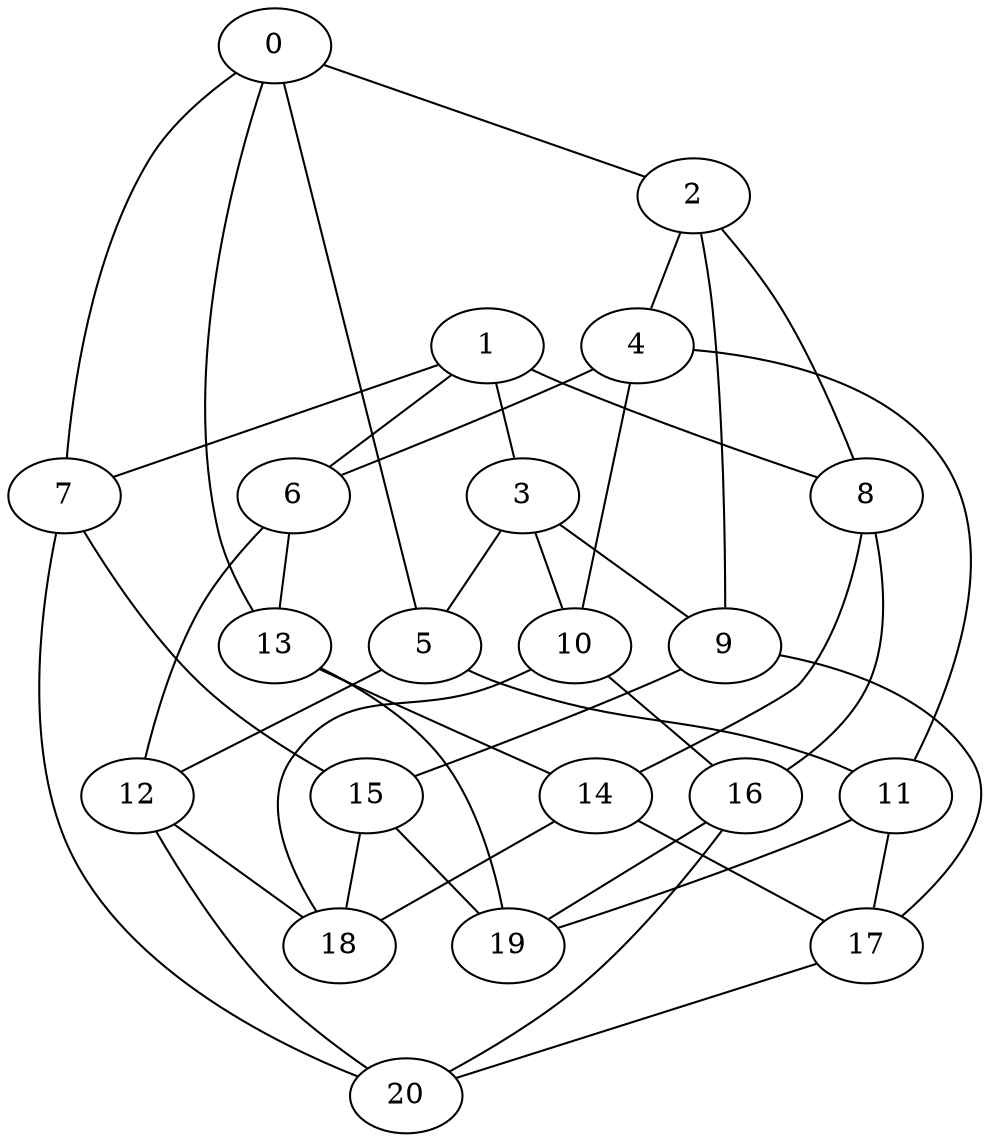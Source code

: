 graph g {0;1;2;3;4;5;6;7;8;9;10;11;12;13;14;15;16;17;18;19;20;0 -- 2;0 -- 5;0 -- 7;0 -- 13;1 -- 3;1 -- 6;1 -- 7;1 -- 8;2 -- 4;2 -- 8;2 -- 9;3 -- 5;3 -- 9;3 -- 10;4 -- 6;4 -- 10;4 -- 11;5 -- 11;5 -- 12;6 -- 12;6 -- 13;7 -- 15;7 -- 20;8 -- 14;8 -- 16;9 -- 15;9 -- 17;10 -- 16;10 -- 18;11 -- 17;11 -- 19;12 -- 18;12 -- 20;13 -- 14;13 -- 19;14 -- 17;14 -- 18;15 -- 18;15 -- 19;16 -- 19;16 -- 20;17 -- 20;}